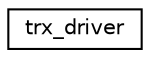digraph "Graphical Class Hierarchy"
{
 // LATEX_PDF_SIZE
  edge [fontname="Helvetica",fontsize="10",labelfontname="Helvetica",labelfontsize="10"];
  node [fontname="Helvetica",fontsize="10",shape=record];
  rankdir="LR";
  Node0 [label="trx_driver",height=0.2,width=0.4,color="black", fillcolor="white", style="filled",URL="$structtrx__driver.html",tooltip="Generic transceiver driver."];
}
